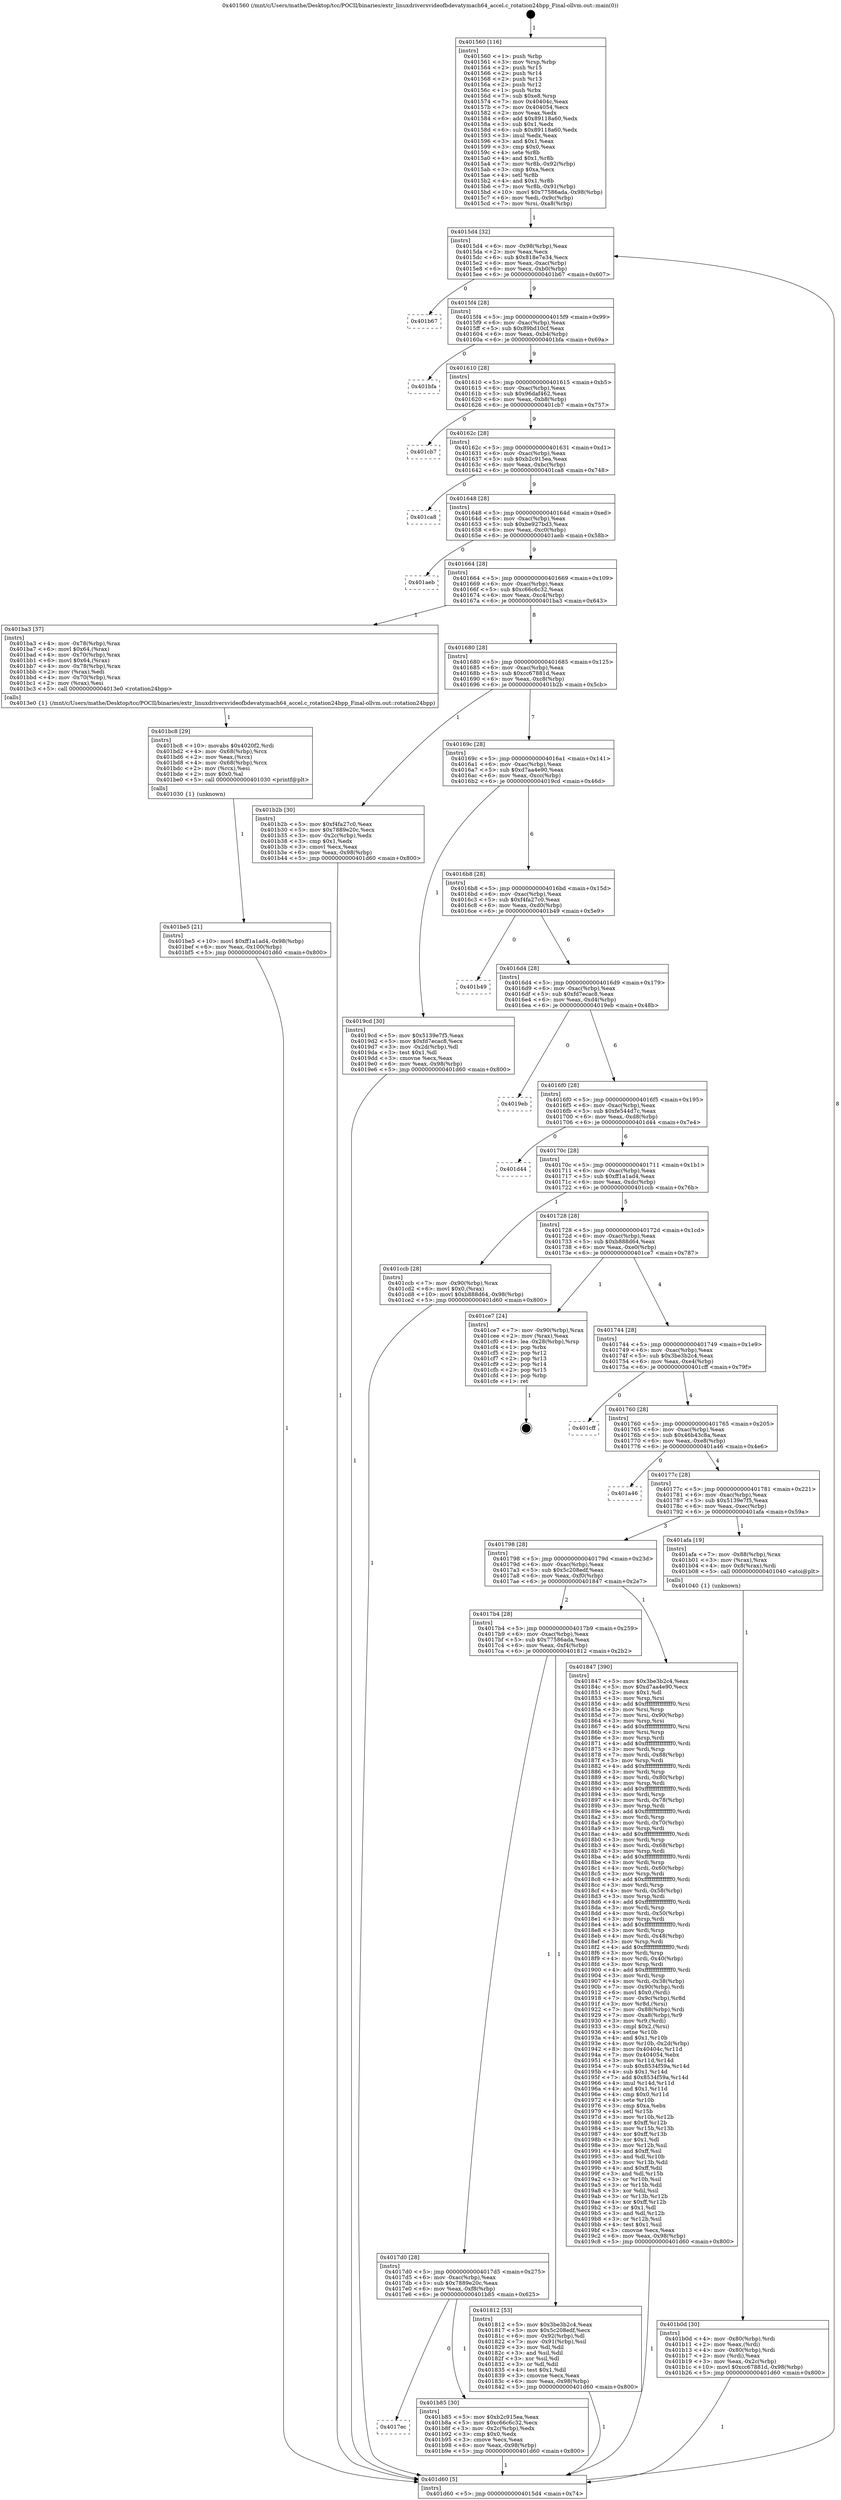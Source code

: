 digraph "0x401560" {
  label = "0x401560 (/mnt/c/Users/mathe/Desktop/tcc/POCII/binaries/extr_linuxdriversvideofbdevatymach64_accel.c_rotation24bpp_Final-ollvm.out::main(0))"
  labelloc = "t"
  node[shape=record]

  Entry [label="",width=0.3,height=0.3,shape=circle,fillcolor=black,style=filled]
  "0x4015d4" [label="{
     0x4015d4 [32]\l
     | [instrs]\l
     &nbsp;&nbsp;0x4015d4 \<+6\>: mov -0x98(%rbp),%eax\l
     &nbsp;&nbsp;0x4015da \<+2\>: mov %eax,%ecx\l
     &nbsp;&nbsp;0x4015dc \<+6\>: sub $0x818e7e34,%ecx\l
     &nbsp;&nbsp;0x4015e2 \<+6\>: mov %eax,-0xac(%rbp)\l
     &nbsp;&nbsp;0x4015e8 \<+6\>: mov %ecx,-0xb0(%rbp)\l
     &nbsp;&nbsp;0x4015ee \<+6\>: je 0000000000401b67 \<main+0x607\>\l
  }"]
  "0x401b67" [label="{
     0x401b67\l
  }", style=dashed]
  "0x4015f4" [label="{
     0x4015f4 [28]\l
     | [instrs]\l
     &nbsp;&nbsp;0x4015f4 \<+5\>: jmp 00000000004015f9 \<main+0x99\>\l
     &nbsp;&nbsp;0x4015f9 \<+6\>: mov -0xac(%rbp),%eax\l
     &nbsp;&nbsp;0x4015ff \<+5\>: sub $0x89bd10cf,%eax\l
     &nbsp;&nbsp;0x401604 \<+6\>: mov %eax,-0xb4(%rbp)\l
     &nbsp;&nbsp;0x40160a \<+6\>: je 0000000000401bfa \<main+0x69a\>\l
  }"]
  Exit [label="",width=0.3,height=0.3,shape=circle,fillcolor=black,style=filled,peripheries=2]
  "0x401bfa" [label="{
     0x401bfa\l
  }", style=dashed]
  "0x401610" [label="{
     0x401610 [28]\l
     | [instrs]\l
     &nbsp;&nbsp;0x401610 \<+5\>: jmp 0000000000401615 \<main+0xb5\>\l
     &nbsp;&nbsp;0x401615 \<+6\>: mov -0xac(%rbp),%eax\l
     &nbsp;&nbsp;0x40161b \<+5\>: sub $0x96daf462,%eax\l
     &nbsp;&nbsp;0x401620 \<+6\>: mov %eax,-0xb8(%rbp)\l
     &nbsp;&nbsp;0x401626 \<+6\>: je 0000000000401cb7 \<main+0x757\>\l
  }"]
  "0x401be5" [label="{
     0x401be5 [21]\l
     | [instrs]\l
     &nbsp;&nbsp;0x401be5 \<+10\>: movl $0xff1a1ad4,-0x98(%rbp)\l
     &nbsp;&nbsp;0x401bef \<+6\>: mov %eax,-0x100(%rbp)\l
     &nbsp;&nbsp;0x401bf5 \<+5\>: jmp 0000000000401d60 \<main+0x800\>\l
  }"]
  "0x401cb7" [label="{
     0x401cb7\l
  }", style=dashed]
  "0x40162c" [label="{
     0x40162c [28]\l
     | [instrs]\l
     &nbsp;&nbsp;0x40162c \<+5\>: jmp 0000000000401631 \<main+0xd1\>\l
     &nbsp;&nbsp;0x401631 \<+6\>: mov -0xac(%rbp),%eax\l
     &nbsp;&nbsp;0x401637 \<+5\>: sub $0xb2c915ea,%eax\l
     &nbsp;&nbsp;0x40163c \<+6\>: mov %eax,-0xbc(%rbp)\l
     &nbsp;&nbsp;0x401642 \<+6\>: je 0000000000401ca8 \<main+0x748\>\l
  }"]
  "0x401bc8" [label="{
     0x401bc8 [29]\l
     | [instrs]\l
     &nbsp;&nbsp;0x401bc8 \<+10\>: movabs $0x4020f2,%rdi\l
     &nbsp;&nbsp;0x401bd2 \<+4\>: mov -0x68(%rbp),%rcx\l
     &nbsp;&nbsp;0x401bd6 \<+2\>: mov %eax,(%rcx)\l
     &nbsp;&nbsp;0x401bd8 \<+4\>: mov -0x68(%rbp),%rcx\l
     &nbsp;&nbsp;0x401bdc \<+2\>: mov (%rcx),%esi\l
     &nbsp;&nbsp;0x401bde \<+2\>: mov $0x0,%al\l
     &nbsp;&nbsp;0x401be0 \<+5\>: call 0000000000401030 \<printf@plt\>\l
     | [calls]\l
     &nbsp;&nbsp;0x401030 \{1\} (unknown)\l
  }"]
  "0x401ca8" [label="{
     0x401ca8\l
  }", style=dashed]
  "0x401648" [label="{
     0x401648 [28]\l
     | [instrs]\l
     &nbsp;&nbsp;0x401648 \<+5\>: jmp 000000000040164d \<main+0xed\>\l
     &nbsp;&nbsp;0x40164d \<+6\>: mov -0xac(%rbp),%eax\l
     &nbsp;&nbsp;0x401653 \<+5\>: sub $0xbe927bd3,%eax\l
     &nbsp;&nbsp;0x401658 \<+6\>: mov %eax,-0xc0(%rbp)\l
     &nbsp;&nbsp;0x40165e \<+6\>: je 0000000000401aeb \<main+0x58b\>\l
  }"]
  "0x4017ec" [label="{
     0x4017ec\l
  }", style=dashed]
  "0x401aeb" [label="{
     0x401aeb\l
  }", style=dashed]
  "0x401664" [label="{
     0x401664 [28]\l
     | [instrs]\l
     &nbsp;&nbsp;0x401664 \<+5\>: jmp 0000000000401669 \<main+0x109\>\l
     &nbsp;&nbsp;0x401669 \<+6\>: mov -0xac(%rbp),%eax\l
     &nbsp;&nbsp;0x40166f \<+5\>: sub $0xc66c6c32,%eax\l
     &nbsp;&nbsp;0x401674 \<+6\>: mov %eax,-0xc4(%rbp)\l
     &nbsp;&nbsp;0x40167a \<+6\>: je 0000000000401ba3 \<main+0x643\>\l
  }"]
  "0x401b85" [label="{
     0x401b85 [30]\l
     | [instrs]\l
     &nbsp;&nbsp;0x401b85 \<+5\>: mov $0xb2c915ea,%eax\l
     &nbsp;&nbsp;0x401b8a \<+5\>: mov $0xc66c6c32,%ecx\l
     &nbsp;&nbsp;0x401b8f \<+3\>: mov -0x2c(%rbp),%edx\l
     &nbsp;&nbsp;0x401b92 \<+3\>: cmp $0x0,%edx\l
     &nbsp;&nbsp;0x401b95 \<+3\>: cmove %ecx,%eax\l
     &nbsp;&nbsp;0x401b98 \<+6\>: mov %eax,-0x98(%rbp)\l
     &nbsp;&nbsp;0x401b9e \<+5\>: jmp 0000000000401d60 \<main+0x800\>\l
  }"]
  "0x401ba3" [label="{
     0x401ba3 [37]\l
     | [instrs]\l
     &nbsp;&nbsp;0x401ba3 \<+4\>: mov -0x78(%rbp),%rax\l
     &nbsp;&nbsp;0x401ba7 \<+6\>: movl $0x64,(%rax)\l
     &nbsp;&nbsp;0x401bad \<+4\>: mov -0x70(%rbp),%rax\l
     &nbsp;&nbsp;0x401bb1 \<+6\>: movl $0x64,(%rax)\l
     &nbsp;&nbsp;0x401bb7 \<+4\>: mov -0x78(%rbp),%rax\l
     &nbsp;&nbsp;0x401bbb \<+2\>: mov (%rax),%edi\l
     &nbsp;&nbsp;0x401bbd \<+4\>: mov -0x70(%rbp),%rax\l
     &nbsp;&nbsp;0x401bc1 \<+2\>: mov (%rax),%esi\l
     &nbsp;&nbsp;0x401bc3 \<+5\>: call 00000000004013e0 \<rotation24bpp\>\l
     | [calls]\l
     &nbsp;&nbsp;0x4013e0 \{1\} (/mnt/c/Users/mathe/Desktop/tcc/POCII/binaries/extr_linuxdriversvideofbdevatymach64_accel.c_rotation24bpp_Final-ollvm.out::rotation24bpp)\l
  }"]
  "0x401680" [label="{
     0x401680 [28]\l
     | [instrs]\l
     &nbsp;&nbsp;0x401680 \<+5\>: jmp 0000000000401685 \<main+0x125\>\l
     &nbsp;&nbsp;0x401685 \<+6\>: mov -0xac(%rbp),%eax\l
     &nbsp;&nbsp;0x40168b \<+5\>: sub $0xcc67881d,%eax\l
     &nbsp;&nbsp;0x401690 \<+6\>: mov %eax,-0xc8(%rbp)\l
     &nbsp;&nbsp;0x401696 \<+6\>: je 0000000000401b2b \<main+0x5cb\>\l
  }"]
  "0x401b0d" [label="{
     0x401b0d [30]\l
     | [instrs]\l
     &nbsp;&nbsp;0x401b0d \<+4\>: mov -0x80(%rbp),%rdi\l
     &nbsp;&nbsp;0x401b11 \<+2\>: mov %eax,(%rdi)\l
     &nbsp;&nbsp;0x401b13 \<+4\>: mov -0x80(%rbp),%rdi\l
     &nbsp;&nbsp;0x401b17 \<+2\>: mov (%rdi),%eax\l
     &nbsp;&nbsp;0x401b19 \<+3\>: mov %eax,-0x2c(%rbp)\l
     &nbsp;&nbsp;0x401b1c \<+10\>: movl $0xcc67881d,-0x98(%rbp)\l
     &nbsp;&nbsp;0x401b26 \<+5\>: jmp 0000000000401d60 \<main+0x800\>\l
  }"]
  "0x401b2b" [label="{
     0x401b2b [30]\l
     | [instrs]\l
     &nbsp;&nbsp;0x401b2b \<+5\>: mov $0xf4fa27c0,%eax\l
     &nbsp;&nbsp;0x401b30 \<+5\>: mov $0x7889e20c,%ecx\l
     &nbsp;&nbsp;0x401b35 \<+3\>: mov -0x2c(%rbp),%edx\l
     &nbsp;&nbsp;0x401b38 \<+3\>: cmp $0x1,%edx\l
     &nbsp;&nbsp;0x401b3b \<+3\>: cmovl %ecx,%eax\l
     &nbsp;&nbsp;0x401b3e \<+6\>: mov %eax,-0x98(%rbp)\l
     &nbsp;&nbsp;0x401b44 \<+5\>: jmp 0000000000401d60 \<main+0x800\>\l
  }"]
  "0x40169c" [label="{
     0x40169c [28]\l
     | [instrs]\l
     &nbsp;&nbsp;0x40169c \<+5\>: jmp 00000000004016a1 \<main+0x141\>\l
     &nbsp;&nbsp;0x4016a1 \<+6\>: mov -0xac(%rbp),%eax\l
     &nbsp;&nbsp;0x4016a7 \<+5\>: sub $0xd7aa4e90,%eax\l
     &nbsp;&nbsp;0x4016ac \<+6\>: mov %eax,-0xcc(%rbp)\l
     &nbsp;&nbsp;0x4016b2 \<+6\>: je 00000000004019cd \<main+0x46d\>\l
  }"]
  "0x401560" [label="{
     0x401560 [116]\l
     | [instrs]\l
     &nbsp;&nbsp;0x401560 \<+1\>: push %rbp\l
     &nbsp;&nbsp;0x401561 \<+3\>: mov %rsp,%rbp\l
     &nbsp;&nbsp;0x401564 \<+2\>: push %r15\l
     &nbsp;&nbsp;0x401566 \<+2\>: push %r14\l
     &nbsp;&nbsp;0x401568 \<+2\>: push %r13\l
     &nbsp;&nbsp;0x40156a \<+2\>: push %r12\l
     &nbsp;&nbsp;0x40156c \<+1\>: push %rbx\l
     &nbsp;&nbsp;0x40156d \<+7\>: sub $0xe8,%rsp\l
     &nbsp;&nbsp;0x401574 \<+7\>: mov 0x40404c,%eax\l
     &nbsp;&nbsp;0x40157b \<+7\>: mov 0x404054,%ecx\l
     &nbsp;&nbsp;0x401582 \<+2\>: mov %eax,%edx\l
     &nbsp;&nbsp;0x401584 \<+6\>: add $0x89118a60,%edx\l
     &nbsp;&nbsp;0x40158a \<+3\>: sub $0x1,%edx\l
     &nbsp;&nbsp;0x40158d \<+6\>: sub $0x89118a60,%edx\l
     &nbsp;&nbsp;0x401593 \<+3\>: imul %edx,%eax\l
     &nbsp;&nbsp;0x401596 \<+3\>: and $0x1,%eax\l
     &nbsp;&nbsp;0x401599 \<+3\>: cmp $0x0,%eax\l
     &nbsp;&nbsp;0x40159c \<+4\>: sete %r8b\l
     &nbsp;&nbsp;0x4015a0 \<+4\>: and $0x1,%r8b\l
     &nbsp;&nbsp;0x4015a4 \<+7\>: mov %r8b,-0x92(%rbp)\l
     &nbsp;&nbsp;0x4015ab \<+3\>: cmp $0xa,%ecx\l
     &nbsp;&nbsp;0x4015ae \<+4\>: setl %r8b\l
     &nbsp;&nbsp;0x4015b2 \<+4\>: and $0x1,%r8b\l
     &nbsp;&nbsp;0x4015b6 \<+7\>: mov %r8b,-0x91(%rbp)\l
     &nbsp;&nbsp;0x4015bd \<+10\>: movl $0x77586ada,-0x98(%rbp)\l
     &nbsp;&nbsp;0x4015c7 \<+6\>: mov %edi,-0x9c(%rbp)\l
     &nbsp;&nbsp;0x4015cd \<+7\>: mov %rsi,-0xa8(%rbp)\l
  }"]
  "0x4019cd" [label="{
     0x4019cd [30]\l
     | [instrs]\l
     &nbsp;&nbsp;0x4019cd \<+5\>: mov $0x5139e7f5,%eax\l
     &nbsp;&nbsp;0x4019d2 \<+5\>: mov $0xfd7ecac8,%ecx\l
     &nbsp;&nbsp;0x4019d7 \<+3\>: mov -0x2d(%rbp),%dl\l
     &nbsp;&nbsp;0x4019da \<+3\>: test $0x1,%dl\l
     &nbsp;&nbsp;0x4019dd \<+3\>: cmovne %ecx,%eax\l
     &nbsp;&nbsp;0x4019e0 \<+6\>: mov %eax,-0x98(%rbp)\l
     &nbsp;&nbsp;0x4019e6 \<+5\>: jmp 0000000000401d60 \<main+0x800\>\l
  }"]
  "0x4016b8" [label="{
     0x4016b8 [28]\l
     | [instrs]\l
     &nbsp;&nbsp;0x4016b8 \<+5\>: jmp 00000000004016bd \<main+0x15d\>\l
     &nbsp;&nbsp;0x4016bd \<+6\>: mov -0xac(%rbp),%eax\l
     &nbsp;&nbsp;0x4016c3 \<+5\>: sub $0xf4fa27c0,%eax\l
     &nbsp;&nbsp;0x4016c8 \<+6\>: mov %eax,-0xd0(%rbp)\l
     &nbsp;&nbsp;0x4016ce \<+6\>: je 0000000000401b49 \<main+0x5e9\>\l
  }"]
  "0x401d60" [label="{
     0x401d60 [5]\l
     | [instrs]\l
     &nbsp;&nbsp;0x401d60 \<+5\>: jmp 00000000004015d4 \<main+0x74\>\l
  }"]
  "0x401b49" [label="{
     0x401b49\l
  }", style=dashed]
  "0x4016d4" [label="{
     0x4016d4 [28]\l
     | [instrs]\l
     &nbsp;&nbsp;0x4016d4 \<+5\>: jmp 00000000004016d9 \<main+0x179\>\l
     &nbsp;&nbsp;0x4016d9 \<+6\>: mov -0xac(%rbp),%eax\l
     &nbsp;&nbsp;0x4016df \<+5\>: sub $0xfd7ecac8,%eax\l
     &nbsp;&nbsp;0x4016e4 \<+6\>: mov %eax,-0xd4(%rbp)\l
     &nbsp;&nbsp;0x4016ea \<+6\>: je 00000000004019eb \<main+0x48b\>\l
  }"]
  "0x4017d0" [label="{
     0x4017d0 [28]\l
     | [instrs]\l
     &nbsp;&nbsp;0x4017d0 \<+5\>: jmp 00000000004017d5 \<main+0x275\>\l
     &nbsp;&nbsp;0x4017d5 \<+6\>: mov -0xac(%rbp),%eax\l
     &nbsp;&nbsp;0x4017db \<+5\>: sub $0x7889e20c,%eax\l
     &nbsp;&nbsp;0x4017e0 \<+6\>: mov %eax,-0xf8(%rbp)\l
     &nbsp;&nbsp;0x4017e6 \<+6\>: je 0000000000401b85 \<main+0x625\>\l
  }"]
  "0x4019eb" [label="{
     0x4019eb\l
  }", style=dashed]
  "0x4016f0" [label="{
     0x4016f0 [28]\l
     | [instrs]\l
     &nbsp;&nbsp;0x4016f0 \<+5\>: jmp 00000000004016f5 \<main+0x195\>\l
     &nbsp;&nbsp;0x4016f5 \<+6\>: mov -0xac(%rbp),%eax\l
     &nbsp;&nbsp;0x4016fb \<+5\>: sub $0xfe544d7c,%eax\l
     &nbsp;&nbsp;0x401700 \<+6\>: mov %eax,-0xd8(%rbp)\l
     &nbsp;&nbsp;0x401706 \<+6\>: je 0000000000401d44 \<main+0x7e4\>\l
  }"]
  "0x401812" [label="{
     0x401812 [53]\l
     | [instrs]\l
     &nbsp;&nbsp;0x401812 \<+5\>: mov $0x3be3b2c4,%eax\l
     &nbsp;&nbsp;0x401817 \<+5\>: mov $0x5c208edf,%ecx\l
     &nbsp;&nbsp;0x40181c \<+6\>: mov -0x92(%rbp),%dl\l
     &nbsp;&nbsp;0x401822 \<+7\>: mov -0x91(%rbp),%sil\l
     &nbsp;&nbsp;0x401829 \<+3\>: mov %dl,%dil\l
     &nbsp;&nbsp;0x40182c \<+3\>: and %sil,%dil\l
     &nbsp;&nbsp;0x40182f \<+3\>: xor %sil,%dl\l
     &nbsp;&nbsp;0x401832 \<+3\>: or %dl,%dil\l
     &nbsp;&nbsp;0x401835 \<+4\>: test $0x1,%dil\l
     &nbsp;&nbsp;0x401839 \<+3\>: cmovne %ecx,%eax\l
     &nbsp;&nbsp;0x40183c \<+6\>: mov %eax,-0x98(%rbp)\l
     &nbsp;&nbsp;0x401842 \<+5\>: jmp 0000000000401d60 \<main+0x800\>\l
  }"]
  "0x401d44" [label="{
     0x401d44\l
  }", style=dashed]
  "0x40170c" [label="{
     0x40170c [28]\l
     | [instrs]\l
     &nbsp;&nbsp;0x40170c \<+5\>: jmp 0000000000401711 \<main+0x1b1\>\l
     &nbsp;&nbsp;0x401711 \<+6\>: mov -0xac(%rbp),%eax\l
     &nbsp;&nbsp;0x401717 \<+5\>: sub $0xff1a1ad4,%eax\l
     &nbsp;&nbsp;0x40171c \<+6\>: mov %eax,-0xdc(%rbp)\l
     &nbsp;&nbsp;0x401722 \<+6\>: je 0000000000401ccb \<main+0x76b\>\l
  }"]
  "0x4017b4" [label="{
     0x4017b4 [28]\l
     | [instrs]\l
     &nbsp;&nbsp;0x4017b4 \<+5\>: jmp 00000000004017b9 \<main+0x259\>\l
     &nbsp;&nbsp;0x4017b9 \<+6\>: mov -0xac(%rbp),%eax\l
     &nbsp;&nbsp;0x4017bf \<+5\>: sub $0x77586ada,%eax\l
     &nbsp;&nbsp;0x4017c4 \<+6\>: mov %eax,-0xf4(%rbp)\l
     &nbsp;&nbsp;0x4017ca \<+6\>: je 0000000000401812 \<main+0x2b2\>\l
  }"]
  "0x401ccb" [label="{
     0x401ccb [28]\l
     | [instrs]\l
     &nbsp;&nbsp;0x401ccb \<+7\>: mov -0x90(%rbp),%rax\l
     &nbsp;&nbsp;0x401cd2 \<+6\>: movl $0x0,(%rax)\l
     &nbsp;&nbsp;0x401cd8 \<+10\>: movl $0xb888d64,-0x98(%rbp)\l
     &nbsp;&nbsp;0x401ce2 \<+5\>: jmp 0000000000401d60 \<main+0x800\>\l
  }"]
  "0x401728" [label="{
     0x401728 [28]\l
     | [instrs]\l
     &nbsp;&nbsp;0x401728 \<+5\>: jmp 000000000040172d \<main+0x1cd\>\l
     &nbsp;&nbsp;0x40172d \<+6\>: mov -0xac(%rbp),%eax\l
     &nbsp;&nbsp;0x401733 \<+5\>: sub $0xb888d64,%eax\l
     &nbsp;&nbsp;0x401738 \<+6\>: mov %eax,-0xe0(%rbp)\l
     &nbsp;&nbsp;0x40173e \<+6\>: je 0000000000401ce7 \<main+0x787\>\l
  }"]
  "0x401847" [label="{
     0x401847 [390]\l
     | [instrs]\l
     &nbsp;&nbsp;0x401847 \<+5\>: mov $0x3be3b2c4,%eax\l
     &nbsp;&nbsp;0x40184c \<+5\>: mov $0xd7aa4e90,%ecx\l
     &nbsp;&nbsp;0x401851 \<+2\>: mov $0x1,%dl\l
     &nbsp;&nbsp;0x401853 \<+3\>: mov %rsp,%rsi\l
     &nbsp;&nbsp;0x401856 \<+4\>: add $0xfffffffffffffff0,%rsi\l
     &nbsp;&nbsp;0x40185a \<+3\>: mov %rsi,%rsp\l
     &nbsp;&nbsp;0x40185d \<+7\>: mov %rsi,-0x90(%rbp)\l
     &nbsp;&nbsp;0x401864 \<+3\>: mov %rsp,%rsi\l
     &nbsp;&nbsp;0x401867 \<+4\>: add $0xfffffffffffffff0,%rsi\l
     &nbsp;&nbsp;0x40186b \<+3\>: mov %rsi,%rsp\l
     &nbsp;&nbsp;0x40186e \<+3\>: mov %rsp,%rdi\l
     &nbsp;&nbsp;0x401871 \<+4\>: add $0xfffffffffffffff0,%rdi\l
     &nbsp;&nbsp;0x401875 \<+3\>: mov %rdi,%rsp\l
     &nbsp;&nbsp;0x401878 \<+7\>: mov %rdi,-0x88(%rbp)\l
     &nbsp;&nbsp;0x40187f \<+3\>: mov %rsp,%rdi\l
     &nbsp;&nbsp;0x401882 \<+4\>: add $0xfffffffffffffff0,%rdi\l
     &nbsp;&nbsp;0x401886 \<+3\>: mov %rdi,%rsp\l
     &nbsp;&nbsp;0x401889 \<+4\>: mov %rdi,-0x80(%rbp)\l
     &nbsp;&nbsp;0x40188d \<+3\>: mov %rsp,%rdi\l
     &nbsp;&nbsp;0x401890 \<+4\>: add $0xfffffffffffffff0,%rdi\l
     &nbsp;&nbsp;0x401894 \<+3\>: mov %rdi,%rsp\l
     &nbsp;&nbsp;0x401897 \<+4\>: mov %rdi,-0x78(%rbp)\l
     &nbsp;&nbsp;0x40189b \<+3\>: mov %rsp,%rdi\l
     &nbsp;&nbsp;0x40189e \<+4\>: add $0xfffffffffffffff0,%rdi\l
     &nbsp;&nbsp;0x4018a2 \<+3\>: mov %rdi,%rsp\l
     &nbsp;&nbsp;0x4018a5 \<+4\>: mov %rdi,-0x70(%rbp)\l
     &nbsp;&nbsp;0x4018a9 \<+3\>: mov %rsp,%rdi\l
     &nbsp;&nbsp;0x4018ac \<+4\>: add $0xfffffffffffffff0,%rdi\l
     &nbsp;&nbsp;0x4018b0 \<+3\>: mov %rdi,%rsp\l
     &nbsp;&nbsp;0x4018b3 \<+4\>: mov %rdi,-0x68(%rbp)\l
     &nbsp;&nbsp;0x4018b7 \<+3\>: mov %rsp,%rdi\l
     &nbsp;&nbsp;0x4018ba \<+4\>: add $0xfffffffffffffff0,%rdi\l
     &nbsp;&nbsp;0x4018be \<+3\>: mov %rdi,%rsp\l
     &nbsp;&nbsp;0x4018c1 \<+4\>: mov %rdi,-0x60(%rbp)\l
     &nbsp;&nbsp;0x4018c5 \<+3\>: mov %rsp,%rdi\l
     &nbsp;&nbsp;0x4018c8 \<+4\>: add $0xfffffffffffffff0,%rdi\l
     &nbsp;&nbsp;0x4018cc \<+3\>: mov %rdi,%rsp\l
     &nbsp;&nbsp;0x4018cf \<+4\>: mov %rdi,-0x58(%rbp)\l
     &nbsp;&nbsp;0x4018d3 \<+3\>: mov %rsp,%rdi\l
     &nbsp;&nbsp;0x4018d6 \<+4\>: add $0xfffffffffffffff0,%rdi\l
     &nbsp;&nbsp;0x4018da \<+3\>: mov %rdi,%rsp\l
     &nbsp;&nbsp;0x4018dd \<+4\>: mov %rdi,-0x50(%rbp)\l
     &nbsp;&nbsp;0x4018e1 \<+3\>: mov %rsp,%rdi\l
     &nbsp;&nbsp;0x4018e4 \<+4\>: add $0xfffffffffffffff0,%rdi\l
     &nbsp;&nbsp;0x4018e8 \<+3\>: mov %rdi,%rsp\l
     &nbsp;&nbsp;0x4018eb \<+4\>: mov %rdi,-0x48(%rbp)\l
     &nbsp;&nbsp;0x4018ef \<+3\>: mov %rsp,%rdi\l
     &nbsp;&nbsp;0x4018f2 \<+4\>: add $0xfffffffffffffff0,%rdi\l
     &nbsp;&nbsp;0x4018f6 \<+3\>: mov %rdi,%rsp\l
     &nbsp;&nbsp;0x4018f9 \<+4\>: mov %rdi,-0x40(%rbp)\l
     &nbsp;&nbsp;0x4018fd \<+3\>: mov %rsp,%rdi\l
     &nbsp;&nbsp;0x401900 \<+4\>: add $0xfffffffffffffff0,%rdi\l
     &nbsp;&nbsp;0x401904 \<+3\>: mov %rdi,%rsp\l
     &nbsp;&nbsp;0x401907 \<+4\>: mov %rdi,-0x38(%rbp)\l
     &nbsp;&nbsp;0x40190b \<+7\>: mov -0x90(%rbp),%rdi\l
     &nbsp;&nbsp;0x401912 \<+6\>: movl $0x0,(%rdi)\l
     &nbsp;&nbsp;0x401918 \<+7\>: mov -0x9c(%rbp),%r8d\l
     &nbsp;&nbsp;0x40191f \<+3\>: mov %r8d,(%rsi)\l
     &nbsp;&nbsp;0x401922 \<+7\>: mov -0x88(%rbp),%rdi\l
     &nbsp;&nbsp;0x401929 \<+7\>: mov -0xa8(%rbp),%r9\l
     &nbsp;&nbsp;0x401930 \<+3\>: mov %r9,(%rdi)\l
     &nbsp;&nbsp;0x401933 \<+3\>: cmpl $0x2,(%rsi)\l
     &nbsp;&nbsp;0x401936 \<+4\>: setne %r10b\l
     &nbsp;&nbsp;0x40193a \<+4\>: and $0x1,%r10b\l
     &nbsp;&nbsp;0x40193e \<+4\>: mov %r10b,-0x2d(%rbp)\l
     &nbsp;&nbsp;0x401942 \<+8\>: mov 0x40404c,%r11d\l
     &nbsp;&nbsp;0x40194a \<+7\>: mov 0x404054,%ebx\l
     &nbsp;&nbsp;0x401951 \<+3\>: mov %r11d,%r14d\l
     &nbsp;&nbsp;0x401954 \<+7\>: sub $0x8534f59a,%r14d\l
     &nbsp;&nbsp;0x40195b \<+4\>: sub $0x1,%r14d\l
     &nbsp;&nbsp;0x40195f \<+7\>: add $0x8534f59a,%r14d\l
     &nbsp;&nbsp;0x401966 \<+4\>: imul %r14d,%r11d\l
     &nbsp;&nbsp;0x40196a \<+4\>: and $0x1,%r11d\l
     &nbsp;&nbsp;0x40196e \<+4\>: cmp $0x0,%r11d\l
     &nbsp;&nbsp;0x401972 \<+4\>: sete %r10b\l
     &nbsp;&nbsp;0x401976 \<+3\>: cmp $0xa,%ebx\l
     &nbsp;&nbsp;0x401979 \<+4\>: setl %r15b\l
     &nbsp;&nbsp;0x40197d \<+3\>: mov %r10b,%r12b\l
     &nbsp;&nbsp;0x401980 \<+4\>: xor $0xff,%r12b\l
     &nbsp;&nbsp;0x401984 \<+3\>: mov %r15b,%r13b\l
     &nbsp;&nbsp;0x401987 \<+4\>: xor $0xff,%r13b\l
     &nbsp;&nbsp;0x40198b \<+3\>: xor $0x1,%dl\l
     &nbsp;&nbsp;0x40198e \<+3\>: mov %r12b,%sil\l
     &nbsp;&nbsp;0x401991 \<+4\>: and $0xff,%sil\l
     &nbsp;&nbsp;0x401995 \<+3\>: and %dl,%r10b\l
     &nbsp;&nbsp;0x401998 \<+3\>: mov %r13b,%dil\l
     &nbsp;&nbsp;0x40199b \<+4\>: and $0xff,%dil\l
     &nbsp;&nbsp;0x40199f \<+3\>: and %dl,%r15b\l
     &nbsp;&nbsp;0x4019a2 \<+3\>: or %r10b,%sil\l
     &nbsp;&nbsp;0x4019a5 \<+3\>: or %r15b,%dil\l
     &nbsp;&nbsp;0x4019a8 \<+3\>: xor %dil,%sil\l
     &nbsp;&nbsp;0x4019ab \<+3\>: or %r13b,%r12b\l
     &nbsp;&nbsp;0x4019ae \<+4\>: xor $0xff,%r12b\l
     &nbsp;&nbsp;0x4019b2 \<+3\>: or $0x1,%dl\l
     &nbsp;&nbsp;0x4019b5 \<+3\>: and %dl,%r12b\l
     &nbsp;&nbsp;0x4019b8 \<+3\>: or %r12b,%sil\l
     &nbsp;&nbsp;0x4019bb \<+4\>: test $0x1,%sil\l
     &nbsp;&nbsp;0x4019bf \<+3\>: cmovne %ecx,%eax\l
     &nbsp;&nbsp;0x4019c2 \<+6\>: mov %eax,-0x98(%rbp)\l
     &nbsp;&nbsp;0x4019c8 \<+5\>: jmp 0000000000401d60 \<main+0x800\>\l
  }"]
  "0x401ce7" [label="{
     0x401ce7 [24]\l
     | [instrs]\l
     &nbsp;&nbsp;0x401ce7 \<+7\>: mov -0x90(%rbp),%rax\l
     &nbsp;&nbsp;0x401cee \<+2\>: mov (%rax),%eax\l
     &nbsp;&nbsp;0x401cf0 \<+4\>: lea -0x28(%rbp),%rsp\l
     &nbsp;&nbsp;0x401cf4 \<+1\>: pop %rbx\l
     &nbsp;&nbsp;0x401cf5 \<+2\>: pop %r12\l
     &nbsp;&nbsp;0x401cf7 \<+2\>: pop %r13\l
     &nbsp;&nbsp;0x401cf9 \<+2\>: pop %r14\l
     &nbsp;&nbsp;0x401cfb \<+2\>: pop %r15\l
     &nbsp;&nbsp;0x401cfd \<+1\>: pop %rbp\l
     &nbsp;&nbsp;0x401cfe \<+1\>: ret\l
  }"]
  "0x401744" [label="{
     0x401744 [28]\l
     | [instrs]\l
     &nbsp;&nbsp;0x401744 \<+5\>: jmp 0000000000401749 \<main+0x1e9\>\l
     &nbsp;&nbsp;0x401749 \<+6\>: mov -0xac(%rbp),%eax\l
     &nbsp;&nbsp;0x40174f \<+5\>: sub $0x3be3b2c4,%eax\l
     &nbsp;&nbsp;0x401754 \<+6\>: mov %eax,-0xe4(%rbp)\l
     &nbsp;&nbsp;0x40175a \<+6\>: je 0000000000401cff \<main+0x79f\>\l
  }"]
  "0x401798" [label="{
     0x401798 [28]\l
     | [instrs]\l
     &nbsp;&nbsp;0x401798 \<+5\>: jmp 000000000040179d \<main+0x23d\>\l
     &nbsp;&nbsp;0x40179d \<+6\>: mov -0xac(%rbp),%eax\l
     &nbsp;&nbsp;0x4017a3 \<+5\>: sub $0x5c208edf,%eax\l
     &nbsp;&nbsp;0x4017a8 \<+6\>: mov %eax,-0xf0(%rbp)\l
     &nbsp;&nbsp;0x4017ae \<+6\>: je 0000000000401847 \<main+0x2e7\>\l
  }"]
  "0x401cff" [label="{
     0x401cff\l
  }", style=dashed]
  "0x401760" [label="{
     0x401760 [28]\l
     | [instrs]\l
     &nbsp;&nbsp;0x401760 \<+5\>: jmp 0000000000401765 \<main+0x205\>\l
     &nbsp;&nbsp;0x401765 \<+6\>: mov -0xac(%rbp),%eax\l
     &nbsp;&nbsp;0x40176b \<+5\>: sub $0x46b43c8a,%eax\l
     &nbsp;&nbsp;0x401770 \<+6\>: mov %eax,-0xe8(%rbp)\l
     &nbsp;&nbsp;0x401776 \<+6\>: je 0000000000401a46 \<main+0x4e6\>\l
  }"]
  "0x401afa" [label="{
     0x401afa [19]\l
     | [instrs]\l
     &nbsp;&nbsp;0x401afa \<+7\>: mov -0x88(%rbp),%rax\l
     &nbsp;&nbsp;0x401b01 \<+3\>: mov (%rax),%rax\l
     &nbsp;&nbsp;0x401b04 \<+4\>: mov 0x8(%rax),%rdi\l
     &nbsp;&nbsp;0x401b08 \<+5\>: call 0000000000401040 \<atoi@plt\>\l
     | [calls]\l
     &nbsp;&nbsp;0x401040 \{1\} (unknown)\l
  }"]
  "0x401a46" [label="{
     0x401a46\l
  }", style=dashed]
  "0x40177c" [label="{
     0x40177c [28]\l
     | [instrs]\l
     &nbsp;&nbsp;0x40177c \<+5\>: jmp 0000000000401781 \<main+0x221\>\l
     &nbsp;&nbsp;0x401781 \<+6\>: mov -0xac(%rbp),%eax\l
     &nbsp;&nbsp;0x401787 \<+5\>: sub $0x5139e7f5,%eax\l
     &nbsp;&nbsp;0x40178c \<+6\>: mov %eax,-0xec(%rbp)\l
     &nbsp;&nbsp;0x401792 \<+6\>: je 0000000000401afa \<main+0x59a\>\l
  }"]
  Entry -> "0x401560" [label=" 1"]
  "0x4015d4" -> "0x401b67" [label=" 0"]
  "0x4015d4" -> "0x4015f4" [label=" 9"]
  "0x401ce7" -> Exit [label=" 1"]
  "0x4015f4" -> "0x401bfa" [label=" 0"]
  "0x4015f4" -> "0x401610" [label=" 9"]
  "0x401ccb" -> "0x401d60" [label=" 1"]
  "0x401610" -> "0x401cb7" [label=" 0"]
  "0x401610" -> "0x40162c" [label=" 9"]
  "0x401be5" -> "0x401d60" [label=" 1"]
  "0x40162c" -> "0x401ca8" [label=" 0"]
  "0x40162c" -> "0x401648" [label=" 9"]
  "0x401bc8" -> "0x401be5" [label=" 1"]
  "0x401648" -> "0x401aeb" [label=" 0"]
  "0x401648" -> "0x401664" [label=" 9"]
  "0x401ba3" -> "0x401bc8" [label=" 1"]
  "0x401664" -> "0x401ba3" [label=" 1"]
  "0x401664" -> "0x401680" [label=" 8"]
  "0x401b85" -> "0x401d60" [label=" 1"]
  "0x401680" -> "0x401b2b" [label=" 1"]
  "0x401680" -> "0x40169c" [label=" 7"]
  "0x4017d0" -> "0x401b85" [label=" 1"]
  "0x40169c" -> "0x4019cd" [label=" 1"]
  "0x40169c" -> "0x4016b8" [label=" 6"]
  "0x401b2b" -> "0x401d60" [label=" 1"]
  "0x4016b8" -> "0x401b49" [label=" 0"]
  "0x4016b8" -> "0x4016d4" [label=" 6"]
  "0x401b0d" -> "0x401d60" [label=" 1"]
  "0x4016d4" -> "0x4019eb" [label=" 0"]
  "0x4016d4" -> "0x4016f0" [label=" 6"]
  "0x401afa" -> "0x401b0d" [label=" 1"]
  "0x4016f0" -> "0x401d44" [label=" 0"]
  "0x4016f0" -> "0x40170c" [label=" 6"]
  "0x4019cd" -> "0x401d60" [label=" 1"]
  "0x40170c" -> "0x401ccb" [label=" 1"]
  "0x40170c" -> "0x401728" [label=" 5"]
  "0x4017d0" -> "0x4017ec" [label=" 0"]
  "0x401728" -> "0x401ce7" [label=" 1"]
  "0x401728" -> "0x401744" [label=" 4"]
  "0x401d60" -> "0x4015d4" [label=" 8"]
  "0x401744" -> "0x401cff" [label=" 0"]
  "0x401744" -> "0x401760" [label=" 4"]
  "0x401812" -> "0x401d60" [label=" 1"]
  "0x401760" -> "0x401a46" [label=" 0"]
  "0x401760" -> "0x40177c" [label=" 4"]
  "0x4017b4" -> "0x4017d0" [label=" 1"]
  "0x40177c" -> "0x401afa" [label=" 1"]
  "0x40177c" -> "0x401798" [label=" 3"]
  "0x401560" -> "0x4015d4" [label=" 1"]
  "0x401798" -> "0x401847" [label=" 1"]
  "0x401798" -> "0x4017b4" [label=" 2"]
  "0x401847" -> "0x401d60" [label=" 1"]
  "0x4017b4" -> "0x401812" [label=" 1"]
}

